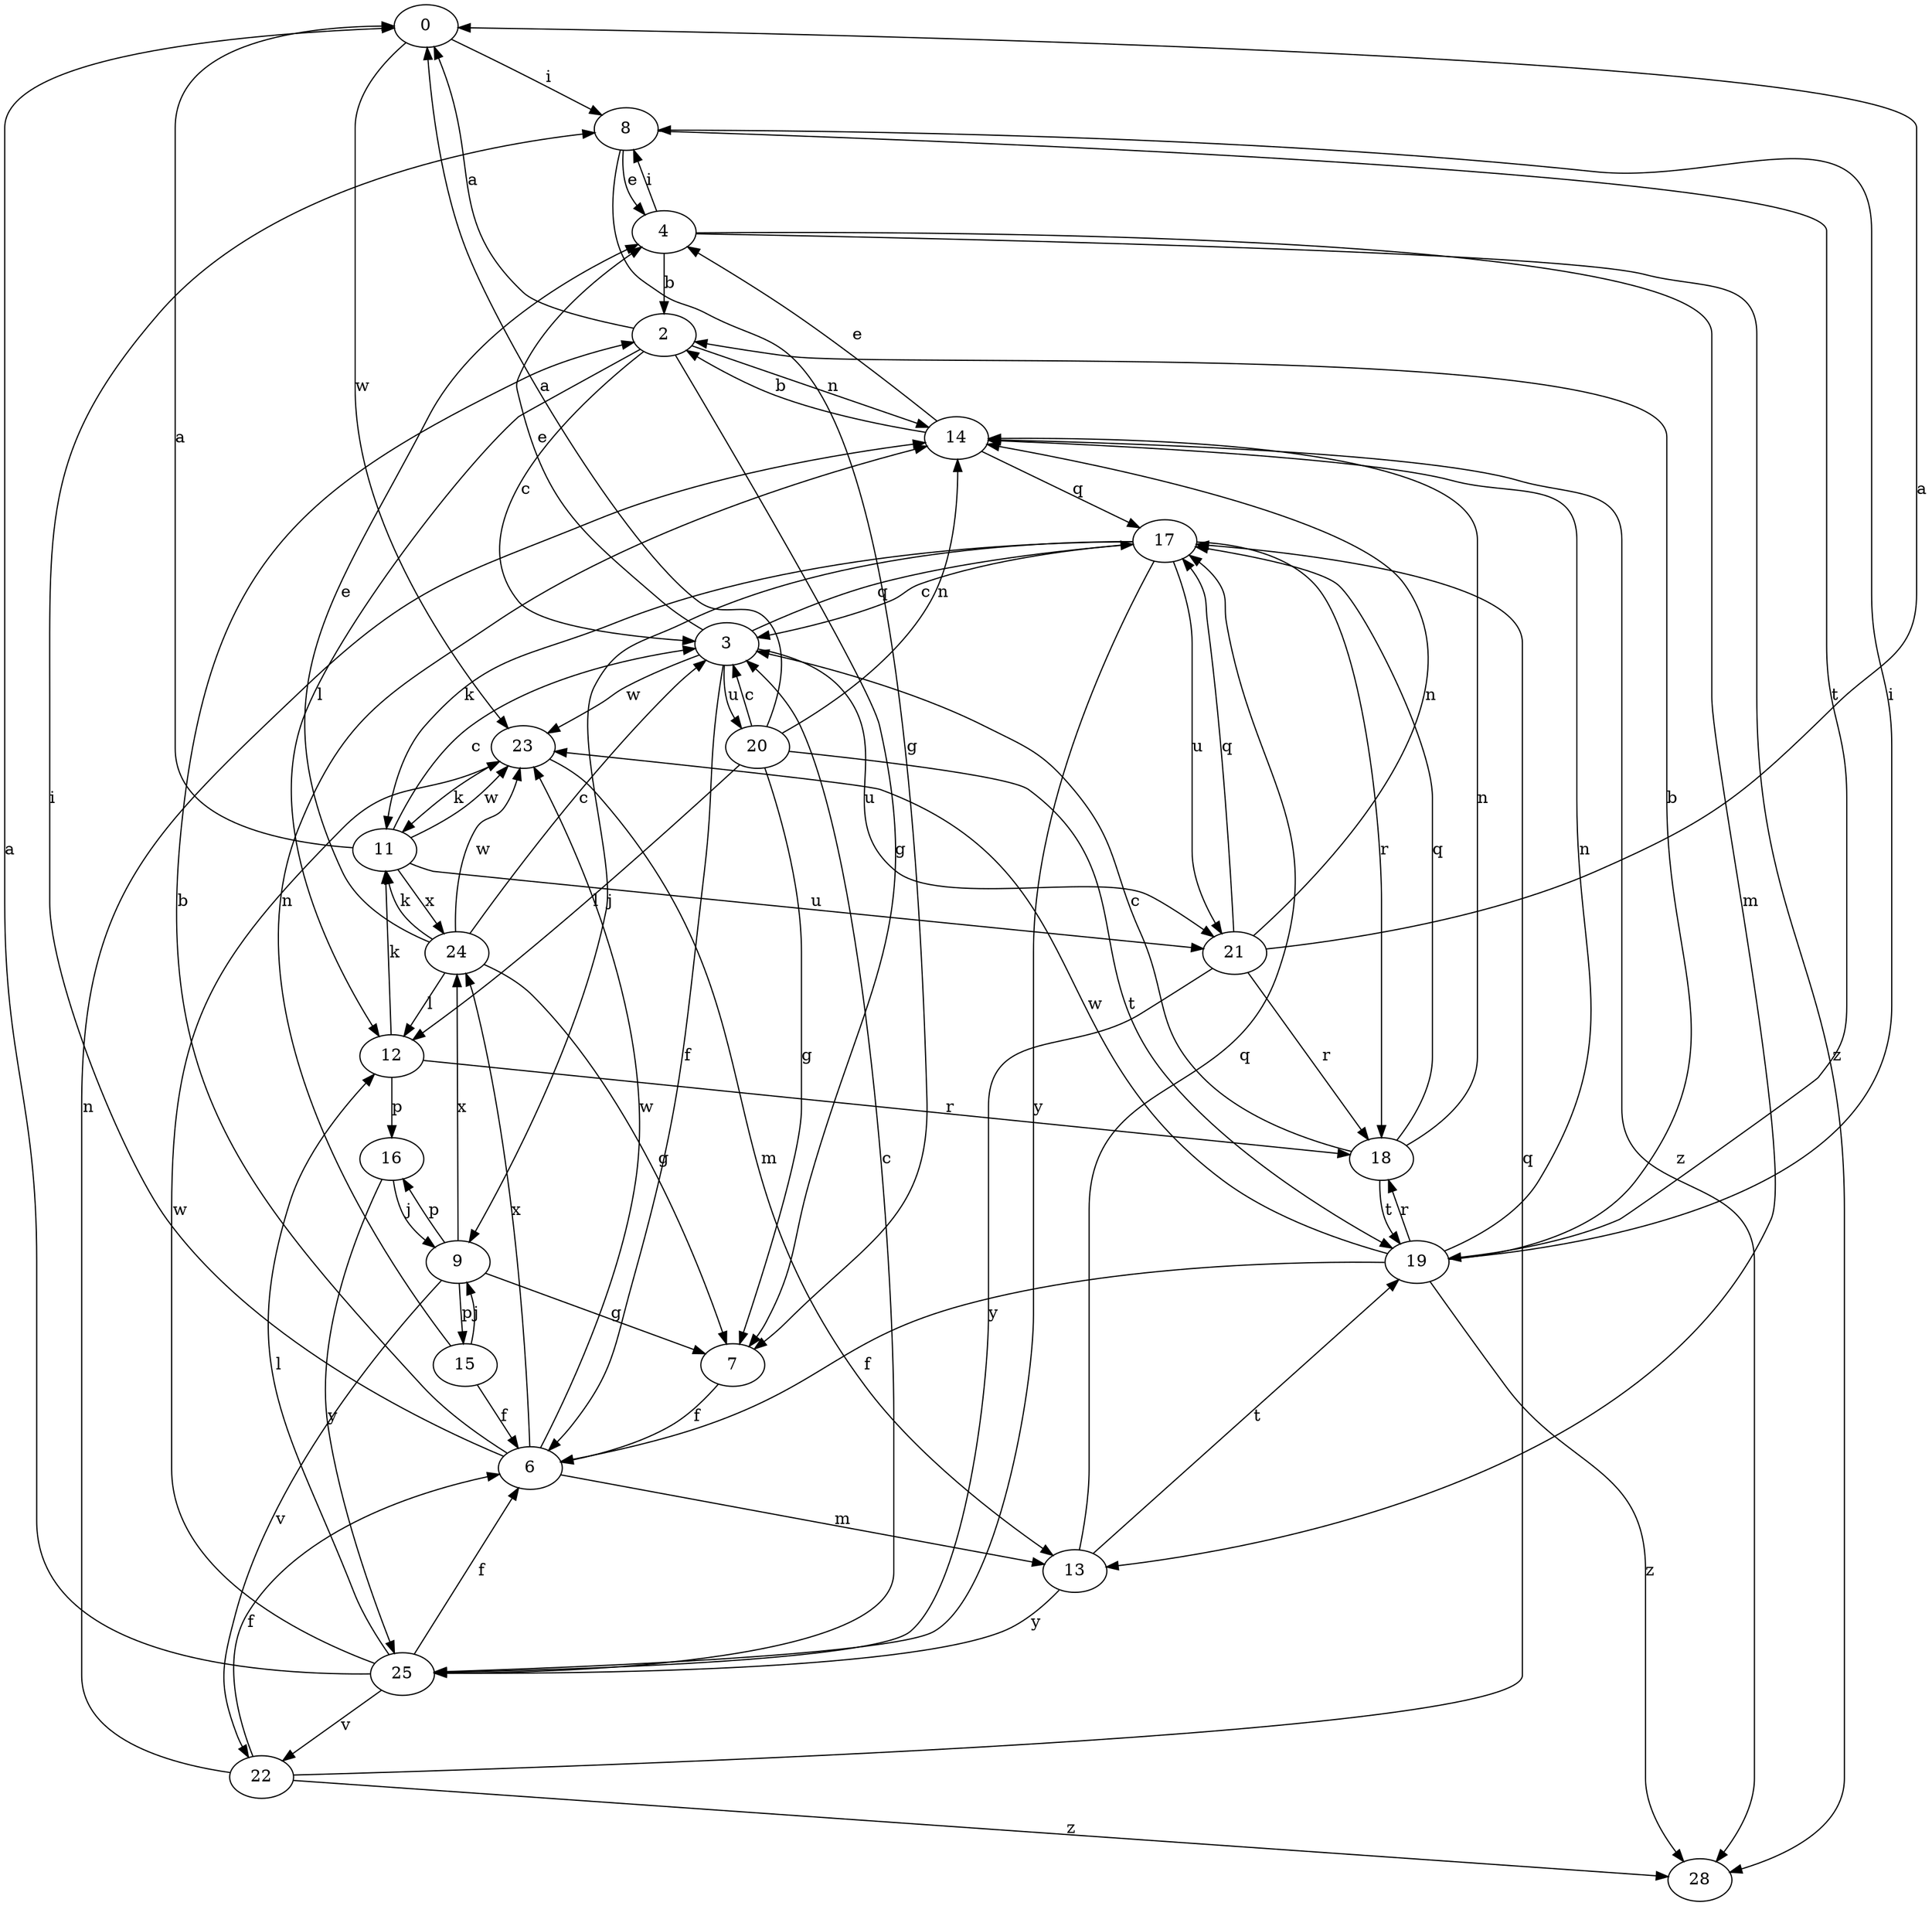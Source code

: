 strict digraph  {
0;
2;
3;
4;
6;
7;
8;
9;
11;
12;
13;
14;
15;
16;
17;
18;
19;
20;
21;
22;
23;
24;
25;
28;
0 -> 8  [label=i];
0 -> 23  [label=w];
2 -> 0  [label=a];
2 -> 3  [label=c];
2 -> 7  [label=g];
2 -> 12  [label=l];
2 -> 14  [label=n];
3 -> 4  [label=e];
3 -> 6  [label=f];
3 -> 17  [label=q];
3 -> 20  [label=u];
3 -> 21  [label=u];
3 -> 23  [label=w];
4 -> 2  [label=b];
4 -> 8  [label=i];
4 -> 13  [label=m];
4 -> 28  [label=z];
6 -> 2  [label=b];
6 -> 8  [label=i];
6 -> 13  [label=m];
6 -> 23  [label=w];
6 -> 24  [label=x];
7 -> 6  [label=f];
8 -> 4  [label=e];
8 -> 7  [label=g];
8 -> 19  [label=t];
9 -> 7  [label=g];
9 -> 15  [label=p];
9 -> 16  [label=p];
9 -> 22  [label=v];
9 -> 24  [label=x];
11 -> 0  [label=a];
11 -> 3  [label=c];
11 -> 21  [label=u];
11 -> 23  [label=w];
11 -> 24  [label=x];
12 -> 11  [label=k];
12 -> 16  [label=p];
12 -> 18  [label=r];
13 -> 17  [label=q];
13 -> 19  [label=t];
13 -> 25  [label=y];
14 -> 2  [label=b];
14 -> 4  [label=e];
14 -> 17  [label=q];
14 -> 28  [label=z];
15 -> 6  [label=f];
15 -> 9  [label=j];
15 -> 14  [label=n];
16 -> 9  [label=j];
16 -> 25  [label=y];
17 -> 3  [label=c];
17 -> 9  [label=j];
17 -> 11  [label=k];
17 -> 18  [label=r];
17 -> 21  [label=u];
17 -> 25  [label=y];
18 -> 3  [label=c];
18 -> 14  [label=n];
18 -> 17  [label=q];
18 -> 19  [label=t];
19 -> 2  [label=b];
19 -> 6  [label=f];
19 -> 8  [label=i];
19 -> 14  [label=n];
19 -> 18  [label=r];
19 -> 23  [label=w];
19 -> 28  [label=z];
20 -> 0  [label=a];
20 -> 3  [label=c];
20 -> 7  [label=g];
20 -> 12  [label=l];
20 -> 14  [label=n];
20 -> 19  [label=t];
21 -> 0  [label=a];
21 -> 14  [label=n];
21 -> 17  [label=q];
21 -> 18  [label=r];
21 -> 25  [label=y];
22 -> 6  [label=f];
22 -> 14  [label=n];
22 -> 17  [label=q];
22 -> 28  [label=z];
23 -> 11  [label=k];
23 -> 13  [label=m];
24 -> 3  [label=c];
24 -> 4  [label=e];
24 -> 7  [label=g];
24 -> 11  [label=k];
24 -> 12  [label=l];
24 -> 23  [label=w];
25 -> 0  [label=a];
25 -> 3  [label=c];
25 -> 6  [label=f];
25 -> 12  [label=l];
25 -> 22  [label=v];
25 -> 23  [label=w];
}
